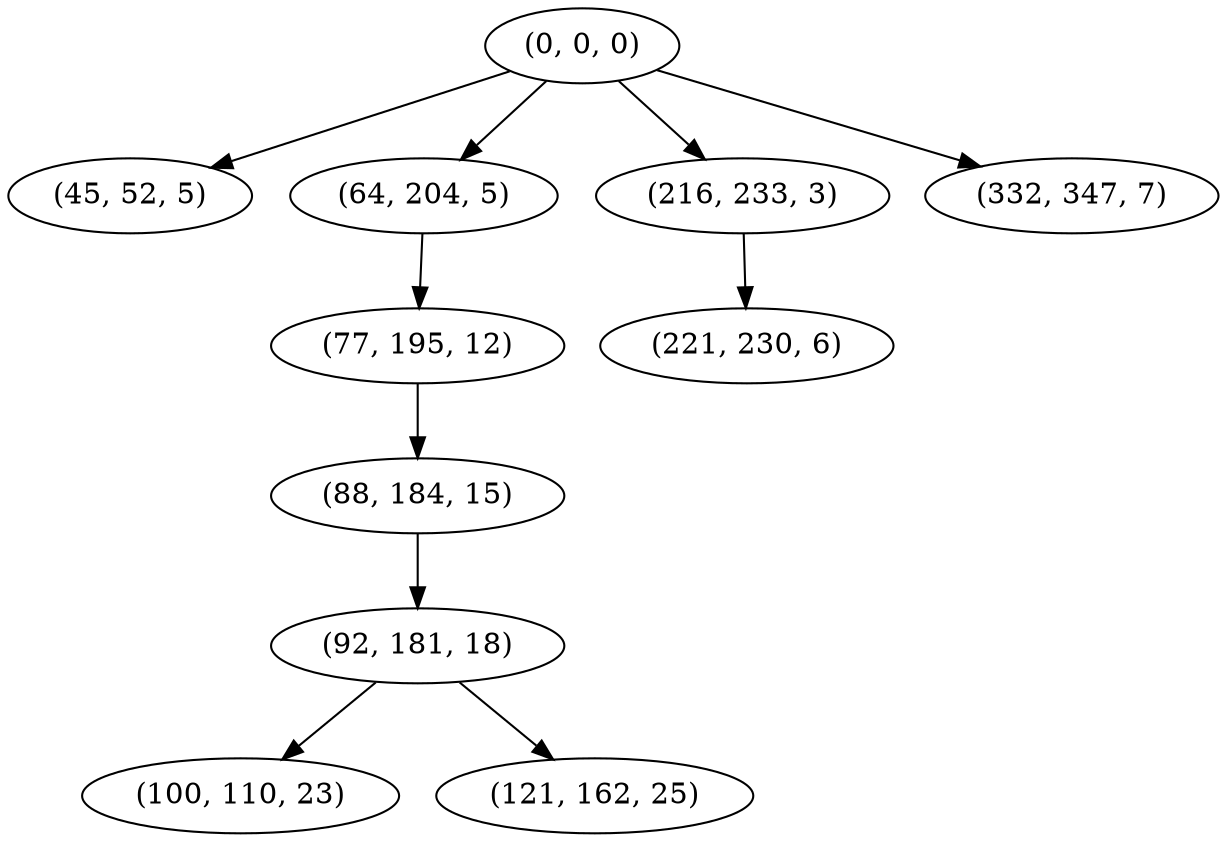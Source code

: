 digraph tree {
    "(0, 0, 0)";
    "(45, 52, 5)";
    "(64, 204, 5)";
    "(77, 195, 12)";
    "(88, 184, 15)";
    "(92, 181, 18)";
    "(100, 110, 23)";
    "(121, 162, 25)";
    "(216, 233, 3)";
    "(221, 230, 6)";
    "(332, 347, 7)";
    "(0, 0, 0)" -> "(45, 52, 5)";
    "(0, 0, 0)" -> "(64, 204, 5)";
    "(0, 0, 0)" -> "(216, 233, 3)";
    "(0, 0, 0)" -> "(332, 347, 7)";
    "(64, 204, 5)" -> "(77, 195, 12)";
    "(77, 195, 12)" -> "(88, 184, 15)";
    "(88, 184, 15)" -> "(92, 181, 18)";
    "(92, 181, 18)" -> "(100, 110, 23)";
    "(92, 181, 18)" -> "(121, 162, 25)";
    "(216, 233, 3)" -> "(221, 230, 6)";
}
